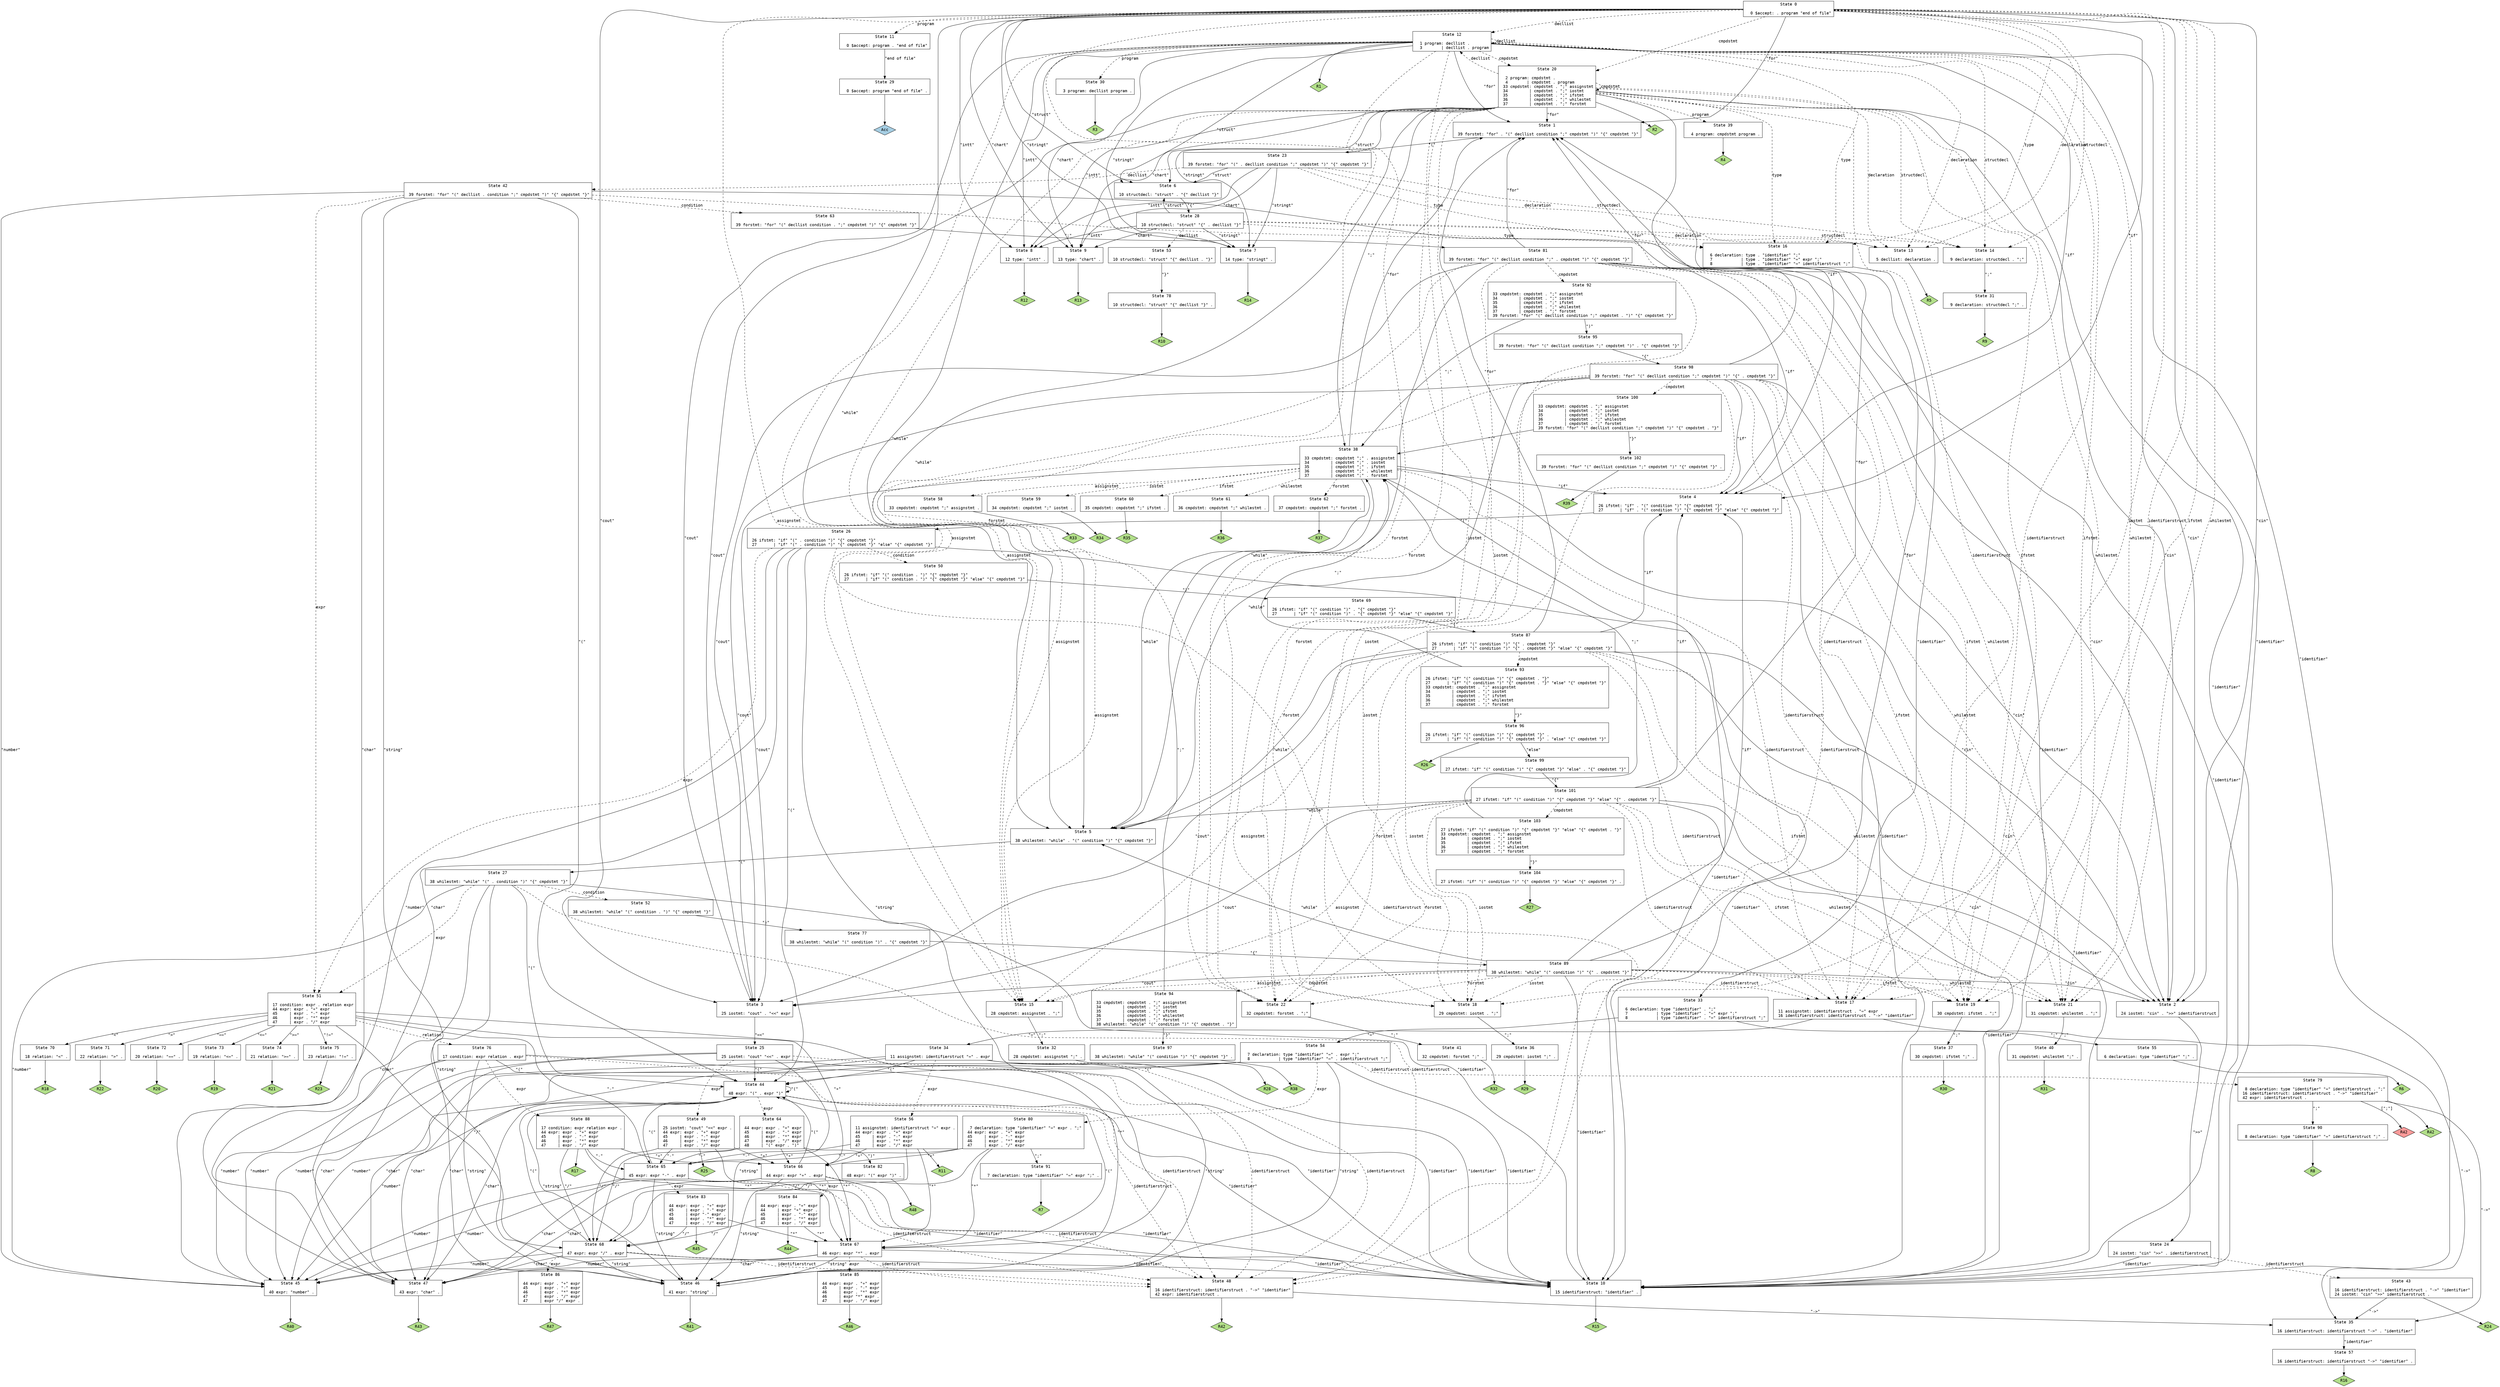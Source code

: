 // Generated by GNU Bison 3.5.
// Report bugs to <bug-bison@gnu.org>.
// Home page: <http://www.gnu.org/software/bison/>.

digraph "parser.yy"
{
  node [fontname = courier, shape = box, colorscheme = paired6]
  edge [fontname = courier]

  0 [label="State 0\n\l  0 $accept: . program \"end of file\"\l"]
  0 -> 1 [style=solid label="\"for\""]
  0 -> 2 [style=solid label="\"cin\""]
  0 -> 3 [style=solid label="\"cout\""]
  0 -> 4 [style=solid label="\"if\""]
  0 -> 5 [style=solid label="\"while\""]
  0 -> 6 [style=solid label="\"struct\""]
  0 -> 7 [style=solid label="\"stringt\""]
  0 -> 8 [style=solid label="\"intt\""]
  0 -> 9 [style=solid label="\"chart\""]
  0 -> 10 [style=solid label="\"identifier\""]
  0 -> 11 [style=dashed label="program"]
  0 -> 12 [style=dashed label="decllist"]
  0 -> 13 [style=dashed label="declaration"]
  0 -> 14 [style=dashed label="structdecl"]
  0 -> 15 [style=dashed label="assignstmt"]
  0 -> 16 [style=dashed label="type"]
  0 -> 17 [style=dashed label="identifierstruct"]
  0 -> 18 [style=dashed label="iostmt"]
  0 -> 19 [style=dashed label="ifstmt"]
  0 -> 20 [style=dashed label="cmpdstmt"]
  0 -> 21 [style=dashed label="whilestmt"]
  0 -> 22 [style=dashed label="forstmt"]
  1 [label="State 1\n\l 39 forstmt: \"for\" . \"(\" decllist condition \";\" cmpdstmt \")\" \"{\" cmpdstmt \"}\"\l"]
  1 -> 23 [style=solid label="\"(\""]
  2 [label="State 2\n\l 24 iostmt: \"cin\" . \">>\" identifierstruct\l"]
  2 -> 24 [style=solid label="\">>\""]
  3 [label="State 3\n\l 25 iostmt: \"cout\" . \"<<\" expr\l"]
  3 -> 25 [style=solid label="\"<<\""]
  4 [label="State 4\n\l 26 ifstmt: \"if\" . \"(\" condition \")\" \"{\" cmpdstmt \"}\"\l 27       | \"if\" . \"(\" condition \")\" \"{\" cmpdstmt \"}\" \"else\" \"{\" cmpdstmt \"}\"\l"]
  4 -> 26 [style=solid label="\"(\""]
  5 [label="State 5\n\l 38 whilestmt: \"while\" . \"(\" condition \")\" \"{\" cmpdstmt \"}\"\l"]
  5 -> 27 [style=solid label="\"(\""]
  6 [label="State 6\n\l 10 structdecl: \"struct\" . \"{\" decllist \"}\"\l"]
  6 -> 28 [style=solid label="\"{\""]
  7 [label="State 7\n\l 14 type: \"stringt\" .\l"]
  7 -> "7R14" [style=solid]
 "7R14" [label="R14", fillcolor=3, shape=diamond, style=filled]
  8 [label="State 8\n\l 12 type: \"intt\" .\l"]
  8 -> "8R12" [style=solid]
 "8R12" [label="R12", fillcolor=3, shape=diamond, style=filled]
  9 [label="State 9\n\l 13 type: \"chart\" .\l"]
  9 -> "9R13" [style=solid]
 "9R13" [label="R13", fillcolor=3, shape=diamond, style=filled]
  10 [label="State 10\n\l 15 identifierstruct: \"identifier\" .\l"]
  10 -> "10R15" [style=solid]
 "10R15" [label="R15", fillcolor=3, shape=diamond, style=filled]
  11 [label="State 11\n\l  0 $accept: program . \"end of file\"\l"]
  11 -> 29 [style=solid label="\"end of file\""]
  12 [label="State 12\n\l  1 program: decllist .\l  3        | decllist . program\l"]
  12 -> 1 [style=solid label="\"for\""]
  12 -> 2 [style=solid label="\"cin\""]
  12 -> 3 [style=solid label="\"cout\""]
  12 -> 4 [style=solid label="\"if\""]
  12 -> 5 [style=solid label="\"while\""]
  12 -> 6 [style=solid label="\"struct\""]
  12 -> 7 [style=solid label="\"stringt\""]
  12 -> 8 [style=solid label="\"intt\""]
  12 -> 9 [style=solid label="\"chart\""]
  12 -> 10 [style=solid label="\"identifier\""]
  12 -> 30 [style=dashed label="program"]
  12 -> 12 [style=dashed label="decllist"]
  12 -> 13 [style=dashed label="declaration"]
  12 -> 14 [style=dashed label="structdecl"]
  12 -> 15 [style=dashed label="assignstmt"]
  12 -> 16 [style=dashed label="type"]
  12 -> 17 [style=dashed label="identifierstruct"]
  12 -> 18 [style=dashed label="iostmt"]
  12 -> 19 [style=dashed label="ifstmt"]
  12 -> 20 [style=dashed label="cmpdstmt"]
  12 -> 21 [style=dashed label="whilestmt"]
  12 -> 22 [style=dashed label="forstmt"]
  12 -> "12R1" [style=solid]
 "12R1" [label="R1", fillcolor=3, shape=diamond, style=filled]
  13 [label="State 13\n\l  5 decllist: declaration .\l"]
  13 -> "13R5" [style=solid]
 "13R5" [label="R5", fillcolor=3, shape=diamond, style=filled]
  14 [label="State 14\n\l  9 declaration: structdecl . \";\"\l"]
  14 -> 31 [style=solid label="\";\""]
  15 [label="State 15\n\l 28 cmpdstmt: assignstmt . \";\"\l"]
  15 -> 32 [style=solid label="\";\""]
  16 [label="State 16\n\l  6 declaration: type . \"identifier\" \";\"\l  7            | type . \"identifier\" \"=\" expr \";\"\l  8            | type . \"identifier\" \"=\" identifierstruct \";\"\l"]
  16 -> 33 [style=solid label="\"identifier\""]
  17 [label="State 17\n\l 11 assignstmt: identifierstruct . \"=\" expr\l 16 identifierstruct: identifierstruct . \"->\" \"identifier\"\l"]
  17 -> 34 [style=solid label="\"=\""]
  17 -> 35 [style=solid label="\"->\""]
  18 [label="State 18\n\l 29 cmpdstmt: iostmt . \";\"\l"]
  18 -> 36 [style=solid label="\";\""]
  19 [label="State 19\n\l 30 cmpdstmt: ifstmt . \";\"\l"]
  19 -> 37 [style=solid label="\";\""]
  20 [label="State 20\n\l  2 program: cmpdstmt .\l  4        | cmpdstmt . program\l 33 cmpdstmt: cmpdstmt . \";\" assignstmt\l 34         | cmpdstmt . \";\" iostmt\l 35         | cmpdstmt . \";\" ifstmt\l 36         | cmpdstmt . \";\" whilestmt\l 37         | cmpdstmt . \";\" forstmt\l"]
  20 -> 38 [style=solid label="\";\""]
  20 -> 1 [style=solid label="\"for\""]
  20 -> 2 [style=solid label="\"cin\""]
  20 -> 3 [style=solid label="\"cout\""]
  20 -> 4 [style=solid label="\"if\""]
  20 -> 5 [style=solid label="\"while\""]
  20 -> 6 [style=solid label="\"struct\""]
  20 -> 7 [style=solid label="\"stringt\""]
  20 -> 8 [style=solid label="\"intt\""]
  20 -> 9 [style=solid label="\"chart\""]
  20 -> 10 [style=solid label="\"identifier\""]
  20 -> 39 [style=dashed label="program"]
  20 -> 12 [style=dashed label="decllist"]
  20 -> 13 [style=dashed label="declaration"]
  20 -> 14 [style=dashed label="structdecl"]
  20 -> 15 [style=dashed label="assignstmt"]
  20 -> 16 [style=dashed label="type"]
  20 -> 17 [style=dashed label="identifierstruct"]
  20 -> 18 [style=dashed label="iostmt"]
  20 -> 19 [style=dashed label="ifstmt"]
  20 -> 20 [style=dashed label="cmpdstmt"]
  20 -> 21 [style=dashed label="whilestmt"]
  20 -> 22 [style=dashed label="forstmt"]
  20 -> "20R2" [style=solid]
 "20R2" [label="R2", fillcolor=3, shape=diamond, style=filled]
  21 [label="State 21\n\l 31 cmpdstmt: whilestmt . \";\"\l"]
  21 -> 40 [style=solid label="\";\""]
  22 [label="State 22\n\l 32 cmpdstmt: forstmt . \";\"\l"]
  22 -> 41 [style=solid label="\";\""]
  23 [label="State 23\n\l 39 forstmt: \"for\" \"(\" . decllist condition \";\" cmpdstmt \")\" \"{\" cmpdstmt \"}\"\l"]
  23 -> 6 [style=solid label="\"struct\""]
  23 -> 7 [style=solid label="\"stringt\""]
  23 -> 8 [style=solid label="\"intt\""]
  23 -> 9 [style=solid label="\"chart\""]
  23 -> 42 [style=dashed label="decllist"]
  23 -> 13 [style=dashed label="declaration"]
  23 -> 14 [style=dashed label="structdecl"]
  23 -> 16 [style=dashed label="type"]
  24 [label="State 24\n\l 24 iostmt: \"cin\" \">>\" . identifierstruct\l"]
  24 -> 10 [style=solid label="\"identifier\""]
  24 -> 43 [style=dashed label="identifierstruct"]
  25 [label="State 25\n\l 25 iostmt: \"cout\" \"<<\" . expr\l"]
  25 -> 44 [style=solid label="\"(\""]
  25 -> 10 [style=solid label="\"identifier\""]
  25 -> 45 [style=solid label="\"number\""]
  25 -> 46 [style=solid label="\"string\""]
  25 -> 47 [style=solid label="\"char\""]
  25 -> 48 [style=dashed label="identifierstruct"]
  25 -> 49 [style=dashed label="expr"]
  26 [label="State 26\n\l 26 ifstmt: \"if\" \"(\" . condition \")\" \"{\" cmpdstmt \"}\"\l 27       | \"if\" \"(\" . condition \")\" \"{\" cmpdstmt \"}\" \"else\" \"{\" cmpdstmt \"}\"\l"]
  26 -> 44 [style=solid label="\"(\""]
  26 -> 10 [style=solid label="\"identifier\""]
  26 -> 45 [style=solid label="\"number\""]
  26 -> 46 [style=solid label="\"string\""]
  26 -> 47 [style=solid label="\"char\""]
  26 -> 48 [style=dashed label="identifierstruct"]
  26 -> 50 [style=dashed label="condition"]
  26 -> 51 [style=dashed label="expr"]
  27 [label="State 27\n\l 38 whilestmt: \"while\" \"(\" . condition \")\" \"{\" cmpdstmt \"}\"\l"]
  27 -> 44 [style=solid label="\"(\""]
  27 -> 10 [style=solid label="\"identifier\""]
  27 -> 45 [style=solid label="\"number\""]
  27 -> 46 [style=solid label="\"string\""]
  27 -> 47 [style=solid label="\"char\""]
  27 -> 48 [style=dashed label="identifierstruct"]
  27 -> 52 [style=dashed label="condition"]
  27 -> 51 [style=dashed label="expr"]
  28 [label="State 28\n\l 10 structdecl: \"struct\" \"{\" . decllist \"}\"\l"]
  28 -> 6 [style=solid label="\"struct\""]
  28 -> 7 [style=solid label="\"stringt\""]
  28 -> 8 [style=solid label="\"intt\""]
  28 -> 9 [style=solid label="\"chart\""]
  28 -> 53 [style=dashed label="decllist"]
  28 -> 13 [style=dashed label="declaration"]
  28 -> 14 [style=dashed label="structdecl"]
  28 -> 16 [style=dashed label="type"]
  29 [label="State 29\n\l  0 $accept: program \"end of file\" .\l"]
  29 -> "29R0" [style=solid]
 "29R0" [label="Acc", fillcolor=1, shape=diamond, style=filled]
  30 [label="State 30\n\l  3 program: decllist program .\l"]
  30 -> "30R3" [style=solid]
 "30R3" [label="R3", fillcolor=3, shape=diamond, style=filled]
  31 [label="State 31\n\l  9 declaration: structdecl \";\" .\l"]
  31 -> "31R9" [style=solid]
 "31R9" [label="R9", fillcolor=3, shape=diamond, style=filled]
  32 [label="State 32\n\l 28 cmpdstmt: assignstmt \";\" .\l"]
  32 -> "32R28" [style=solid]
 "32R28" [label="R28", fillcolor=3, shape=diamond, style=filled]
  33 [label="State 33\n\l  6 declaration: type \"identifier\" . \";\"\l  7            | type \"identifier\" . \"=\" expr \";\"\l  8            | type \"identifier\" . \"=\" identifierstruct \";\"\l"]
  33 -> 54 [style=solid label="\"=\""]
  33 -> 55 [style=solid label="\";\""]
  34 [label="State 34\n\l 11 assignstmt: identifierstruct \"=\" . expr\l"]
  34 -> 44 [style=solid label="\"(\""]
  34 -> 10 [style=solid label="\"identifier\""]
  34 -> 45 [style=solid label="\"number\""]
  34 -> 46 [style=solid label="\"string\""]
  34 -> 47 [style=solid label="\"char\""]
  34 -> 48 [style=dashed label="identifierstruct"]
  34 -> 56 [style=dashed label="expr"]
  35 [label="State 35\n\l 16 identifierstruct: identifierstruct \"->\" . \"identifier\"\l"]
  35 -> 57 [style=solid label="\"identifier\""]
  36 [label="State 36\n\l 29 cmpdstmt: iostmt \";\" .\l"]
  36 -> "36R29" [style=solid]
 "36R29" [label="R29", fillcolor=3, shape=diamond, style=filled]
  37 [label="State 37\n\l 30 cmpdstmt: ifstmt \";\" .\l"]
  37 -> "37R30" [style=solid]
 "37R30" [label="R30", fillcolor=3, shape=diamond, style=filled]
  38 [label="State 38\n\l 33 cmpdstmt: cmpdstmt \";\" . assignstmt\l 34         | cmpdstmt \";\" . iostmt\l 35         | cmpdstmt \";\" . ifstmt\l 36         | cmpdstmt \";\" . whilestmt\l 37         | cmpdstmt \";\" . forstmt\l"]
  38 -> 1 [style=solid label="\"for\""]
  38 -> 2 [style=solid label="\"cin\""]
  38 -> 3 [style=solid label="\"cout\""]
  38 -> 4 [style=solid label="\"if\""]
  38 -> 5 [style=solid label="\"while\""]
  38 -> 10 [style=solid label="\"identifier\""]
  38 -> 58 [style=dashed label="assignstmt"]
  38 -> 17 [style=dashed label="identifierstruct"]
  38 -> 59 [style=dashed label="iostmt"]
  38 -> 60 [style=dashed label="ifstmt"]
  38 -> 61 [style=dashed label="whilestmt"]
  38 -> 62 [style=dashed label="forstmt"]
  39 [label="State 39\n\l  4 program: cmpdstmt program .\l"]
  39 -> "39R4" [style=solid]
 "39R4" [label="R4", fillcolor=3, shape=diamond, style=filled]
  40 [label="State 40\n\l 31 cmpdstmt: whilestmt \";\" .\l"]
  40 -> "40R31" [style=solid]
 "40R31" [label="R31", fillcolor=3, shape=diamond, style=filled]
  41 [label="State 41\n\l 32 cmpdstmt: forstmt \";\" .\l"]
  41 -> "41R32" [style=solid]
 "41R32" [label="R32", fillcolor=3, shape=diamond, style=filled]
  42 [label="State 42\n\l 39 forstmt: \"for\" \"(\" decllist . condition \";\" cmpdstmt \")\" \"{\" cmpdstmt \"}\"\l"]
  42 -> 44 [style=solid label="\"(\""]
  42 -> 10 [style=solid label="\"identifier\""]
  42 -> 45 [style=solid label="\"number\""]
  42 -> 46 [style=solid label="\"string\""]
  42 -> 47 [style=solid label="\"char\""]
  42 -> 48 [style=dashed label="identifierstruct"]
  42 -> 63 [style=dashed label="condition"]
  42 -> 51 [style=dashed label="expr"]
  43 [label="State 43\n\l 16 identifierstruct: identifierstruct . \"->\" \"identifier\"\l 24 iostmt: \"cin\" \">>\" identifierstruct .\l"]
  43 -> 35 [style=solid label="\"->\""]
  43 -> "43R24" [style=solid]
 "43R24" [label="R24", fillcolor=3, shape=diamond, style=filled]
  44 [label="State 44\n\l 48 expr: \"(\" . expr \")\"\l"]
  44 -> 44 [style=solid label="\"(\""]
  44 -> 10 [style=solid label="\"identifier\""]
  44 -> 45 [style=solid label="\"number\""]
  44 -> 46 [style=solid label="\"string\""]
  44 -> 47 [style=solid label="\"char\""]
  44 -> 48 [style=dashed label="identifierstruct"]
  44 -> 64 [style=dashed label="expr"]
  45 [label="State 45\n\l 40 expr: \"number\" .\l"]
  45 -> "45R40" [style=solid]
 "45R40" [label="R40", fillcolor=3, shape=diamond, style=filled]
  46 [label="State 46\n\l 41 expr: \"string\" .\l"]
  46 -> "46R41" [style=solid]
 "46R41" [label="R41", fillcolor=3, shape=diamond, style=filled]
  47 [label="State 47\n\l 43 expr: \"char\" .\l"]
  47 -> "47R43" [style=solid]
 "47R43" [label="R43", fillcolor=3, shape=diamond, style=filled]
  48 [label="State 48\n\l 16 identifierstruct: identifierstruct . \"->\" \"identifier\"\l 42 expr: identifierstruct .\l"]
  48 -> 35 [style=solid label="\"->\""]
  48 -> "48R42" [style=solid]
 "48R42" [label="R42", fillcolor=3, shape=diamond, style=filled]
  49 [label="State 49\n\l 25 iostmt: \"cout\" \"<<\" expr .\l 44 expr: expr . \"+\" expr\l 45     | expr . \"-\" expr\l 46     | expr . \"*\" expr\l 47     | expr . \"/\" expr\l"]
  49 -> 65 [style=solid label="\"-\""]
  49 -> 66 [style=solid label="\"+\""]
  49 -> 67 [style=solid label="\"*\""]
  49 -> 68 [style=solid label="\"/\""]
  49 -> "49R25" [style=solid]
 "49R25" [label="R25", fillcolor=3, shape=diamond, style=filled]
  50 [label="State 50\n\l 26 ifstmt: \"if\" \"(\" condition . \")\" \"{\" cmpdstmt \"}\"\l 27       | \"if\" \"(\" condition . \")\" \"{\" cmpdstmt \"}\" \"else\" \"{\" cmpdstmt \"}\"\l"]
  50 -> 69 [style=solid label="\")\""]
  51 [label="State 51\n\l 17 condition: expr . relation expr\l 44 expr: expr . \"+\" expr\l 45     | expr . \"-\" expr\l 46     | expr . \"*\" expr\l 47     | expr . \"/\" expr\l"]
  51 -> 65 [style=solid label="\"-\""]
  51 -> 66 [style=solid label="\"+\""]
  51 -> 67 [style=solid label="\"*\""]
  51 -> 68 [style=solid label="\"/\""]
  51 -> 70 [style=solid label="\"<\""]
  51 -> 71 [style=solid label="\">\""]
  51 -> 72 [style=solid label="\"==\""]
  51 -> 73 [style=solid label="\"<=\""]
  51 -> 74 [style=solid label="\">=\""]
  51 -> 75 [style=solid label="\"!=\""]
  51 -> 76 [style=dashed label="relation"]
  52 [label="State 52\n\l 38 whilestmt: \"while\" \"(\" condition . \")\" \"{\" cmpdstmt \"}\"\l"]
  52 -> 77 [style=solid label="\")\""]
  53 [label="State 53\n\l 10 structdecl: \"struct\" \"{\" decllist . \"}\"\l"]
  53 -> 78 [style=solid label="\"}\""]
  54 [label="State 54\n\l  7 declaration: type \"identifier\" \"=\" . expr \";\"\l  8            | type \"identifier\" \"=\" . identifierstruct \";\"\l"]
  54 -> 44 [style=solid label="\"(\""]
  54 -> 10 [style=solid label="\"identifier\""]
  54 -> 45 [style=solid label="\"number\""]
  54 -> 46 [style=solid label="\"string\""]
  54 -> 47 [style=solid label="\"char\""]
  54 -> 79 [style=dashed label="identifierstruct"]
  54 -> 80 [style=dashed label="expr"]
  55 [label="State 55\n\l  6 declaration: type \"identifier\" \";\" .\l"]
  55 -> "55R6" [style=solid]
 "55R6" [label="R6", fillcolor=3, shape=diamond, style=filled]
  56 [label="State 56\n\l 11 assignstmt: identifierstruct \"=\" expr .\l 44 expr: expr . \"+\" expr\l 45     | expr . \"-\" expr\l 46     | expr . \"*\" expr\l 47     | expr . \"/\" expr\l"]
  56 -> 65 [style=solid label="\"-\""]
  56 -> 66 [style=solid label="\"+\""]
  56 -> 67 [style=solid label="\"*\""]
  56 -> 68 [style=solid label="\"/\""]
  56 -> "56R11" [style=solid]
 "56R11" [label="R11", fillcolor=3, shape=diamond, style=filled]
  57 [label="State 57\n\l 16 identifierstruct: identifierstruct \"->\" \"identifier\" .\l"]
  57 -> "57R16" [style=solid]
 "57R16" [label="R16", fillcolor=3, shape=diamond, style=filled]
  58 [label="State 58\n\l 33 cmpdstmt: cmpdstmt \";\" assignstmt .\l"]
  58 -> "58R33" [style=solid]
 "58R33" [label="R33", fillcolor=3, shape=diamond, style=filled]
  59 [label="State 59\n\l 34 cmpdstmt: cmpdstmt \";\" iostmt .\l"]
  59 -> "59R34" [style=solid]
 "59R34" [label="R34", fillcolor=3, shape=diamond, style=filled]
  60 [label="State 60\n\l 35 cmpdstmt: cmpdstmt \";\" ifstmt .\l"]
  60 -> "60R35" [style=solid]
 "60R35" [label="R35", fillcolor=3, shape=diamond, style=filled]
  61 [label="State 61\n\l 36 cmpdstmt: cmpdstmt \";\" whilestmt .\l"]
  61 -> "61R36" [style=solid]
 "61R36" [label="R36", fillcolor=3, shape=diamond, style=filled]
  62 [label="State 62\n\l 37 cmpdstmt: cmpdstmt \";\" forstmt .\l"]
  62 -> "62R37" [style=solid]
 "62R37" [label="R37", fillcolor=3, shape=diamond, style=filled]
  63 [label="State 63\n\l 39 forstmt: \"for\" \"(\" decllist condition . \";\" cmpdstmt \")\" \"{\" cmpdstmt \"}\"\l"]
  63 -> 81 [style=solid label="\";\""]
  64 [label="State 64\n\l 44 expr: expr . \"+\" expr\l 45     | expr . \"-\" expr\l 46     | expr . \"*\" expr\l 47     | expr . \"/\" expr\l 48     | \"(\" expr . \")\"\l"]
  64 -> 65 [style=solid label="\"-\""]
  64 -> 66 [style=solid label="\"+\""]
  64 -> 67 [style=solid label="\"*\""]
  64 -> 68 [style=solid label="\"/\""]
  64 -> 82 [style=solid label="\")\""]
  65 [label="State 65\n\l 45 expr: expr \"-\" . expr\l"]
  65 -> 44 [style=solid label="\"(\""]
  65 -> 10 [style=solid label="\"identifier\""]
  65 -> 45 [style=solid label="\"number\""]
  65 -> 46 [style=solid label="\"string\""]
  65 -> 47 [style=solid label="\"char\""]
  65 -> 48 [style=dashed label="identifierstruct"]
  65 -> 83 [style=dashed label="expr"]
  66 [label="State 66\n\l 44 expr: expr \"+\" . expr\l"]
  66 -> 44 [style=solid label="\"(\""]
  66 -> 10 [style=solid label="\"identifier\""]
  66 -> 45 [style=solid label="\"number\""]
  66 -> 46 [style=solid label="\"string\""]
  66 -> 47 [style=solid label="\"char\""]
  66 -> 48 [style=dashed label="identifierstruct"]
  66 -> 84 [style=dashed label="expr"]
  67 [label="State 67\n\l 46 expr: expr \"*\" . expr\l"]
  67 -> 44 [style=solid label="\"(\""]
  67 -> 10 [style=solid label="\"identifier\""]
  67 -> 45 [style=solid label="\"number\""]
  67 -> 46 [style=solid label="\"string\""]
  67 -> 47 [style=solid label="\"char\""]
  67 -> 48 [style=dashed label="identifierstruct"]
  67 -> 85 [style=dashed label="expr"]
  68 [label="State 68\n\l 47 expr: expr \"/\" . expr\l"]
  68 -> 44 [style=solid label="\"(\""]
  68 -> 10 [style=solid label="\"identifier\""]
  68 -> 45 [style=solid label="\"number\""]
  68 -> 46 [style=solid label="\"string\""]
  68 -> 47 [style=solid label="\"char\""]
  68 -> 48 [style=dashed label="identifierstruct"]
  68 -> 86 [style=dashed label="expr"]
  69 [label="State 69\n\l 26 ifstmt: \"if\" \"(\" condition \")\" . \"{\" cmpdstmt \"}\"\l 27       | \"if\" \"(\" condition \")\" . \"{\" cmpdstmt \"}\" \"else\" \"{\" cmpdstmt \"}\"\l"]
  69 -> 87 [style=solid label="\"{\""]
  70 [label="State 70\n\l 18 relation: \"<\" .\l"]
  70 -> "70R18" [style=solid]
 "70R18" [label="R18", fillcolor=3, shape=diamond, style=filled]
  71 [label="State 71\n\l 22 relation: \">\" .\l"]
  71 -> "71R22" [style=solid]
 "71R22" [label="R22", fillcolor=3, shape=diamond, style=filled]
  72 [label="State 72\n\l 20 relation: \"==\" .\l"]
  72 -> "72R20" [style=solid]
 "72R20" [label="R20", fillcolor=3, shape=diamond, style=filled]
  73 [label="State 73\n\l 19 relation: \"<=\" .\l"]
  73 -> "73R19" [style=solid]
 "73R19" [label="R19", fillcolor=3, shape=diamond, style=filled]
  74 [label="State 74\n\l 21 relation: \">=\" .\l"]
  74 -> "74R21" [style=solid]
 "74R21" [label="R21", fillcolor=3, shape=diamond, style=filled]
  75 [label="State 75\n\l 23 relation: \"!=\" .\l"]
  75 -> "75R23" [style=solid]
 "75R23" [label="R23", fillcolor=3, shape=diamond, style=filled]
  76 [label="State 76\n\l 17 condition: expr relation . expr\l"]
  76 -> 44 [style=solid label="\"(\""]
  76 -> 10 [style=solid label="\"identifier\""]
  76 -> 45 [style=solid label="\"number\""]
  76 -> 46 [style=solid label="\"string\""]
  76 -> 47 [style=solid label="\"char\""]
  76 -> 48 [style=dashed label="identifierstruct"]
  76 -> 88 [style=dashed label="expr"]
  77 [label="State 77\n\l 38 whilestmt: \"while\" \"(\" condition \")\" . \"{\" cmpdstmt \"}\"\l"]
  77 -> 89 [style=solid label="\"{\""]
  78 [label="State 78\n\l 10 structdecl: \"struct\" \"{\" decllist \"}\" .\l"]
  78 -> "78R10" [style=solid]
 "78R10" [label="R10", fillcolor=3, shape=diamond, style=filled]
  79 [label="State 79\n\l  8 declaration: type \"identifier\" \"=\" identifierstruct . \";\"\l 16 identifierstruct: identifierstruct . \"->\" \"identifier\"\l 42 expr: identifierstruct .\l"]
  79 -> 35 [style=solid label="\"->\""]
  79 -> 90 [style=solid label="\";\""]
  79 -> "79R42d" [label="[\";\"]", style=solid]
 "79R42d" [label="R42", fillcolor=5, shape=diamond, style=filled]
  79 -> "79R42" [style=solid]
 "79R42" [label="R42", fillcolor=3, shape=diamond, style=filled]
  80 [label="State 80\n\l  7 declaration: type \"identifier\" \"=\" expr . \";\"\l 44 expr: expr . \"+\" expr\l 45     | expr . \"-\" expr\l 46     | expr . \"*\" expr\l 47     | expr . \"/\" expr\l"]
  80 -> 65 [style=solid label="\"-\""]
  80 -> 66 [style=solid label="\"+\""]
  80 -> 67 [style=solid label="\"*\""]
  80 -> 68 [style=solid label="\"/\""]
  80 -> 91 [style=solid label="\";\""]
  81 [label="State 81\n\l 39 forstmt: \"for\" \"(\" decllist condition \";\" . cmpdstmt \")\" \"{\" cmpdstmt \"}\"\l"]
  81 -> 1 [style=solid label="\"for\""]
  81 -> 2 [style=solid label="\"cin\""]
  81 -> 3 [style=solid label="\"cout\""]
  81 -> 4 [style=solid label="\"if\""]
  81 -> 5 [style=solid label="\"while\""]
  81 -> 10 [style=solid label="\"identifier\""]
  81 -> 15 [style=dashed label="assignstmt"]
  81 -> 17 [style=dashed label="identifierstruct"]
  81 -> 18 [style=dashed label="iostmt"]
  81 -> 19 [style=dashed label="ifstmt"]
  81 -> 92 [style=dashed label="cmpdstmt"]
  81 -> 21 [style=dashed label="whilestmt"]
  81 -> 22 [style=dashed label="forstmt"]
  82 [label="State 82\n\l 48 expr: \"(\" expr \")\" .\l"]
  82 -> "82R48" [style=solid]
 "82R48" [label="R48", fillcolor=3, shape=diamond, style=filled]
  83 [label="State 83\n\l 44 expr: expr . \"+\" expr\l 45     | expr . \"-\" expr\l 45     | expr \"-\" expr .\l 46     | expr . \"*\" expr\l 47     | expr . \"/\" expr\l"]
  83 -> 67 [style=solid label="\"*\""]
  83 -> 68 [style=solid label="\"/\""]
  83 -> "83R45" [style=solid]
 "83R45" [label="R45", fillcolor=3, shape=diamond, style=filled]
  84 [label="State 84\n\l 44 expr: expr . \"+\" expr\l 44     | expr \"+\" expr .\l 45     | expr . \"-\" expr\l 46     | expr . \"*\" expr\l 47     | expr . \"/\" expr\l"]
  84 -> 67 [style=solid label="\"*\""]
  84 -> 68 [style=solid label="\"/\""]
  84 -> "84R44" [style=solid]
 "84R44" [label="R44", fillcolor=3, shape=diamond, style=filled]
  85 [label="State 85\n\l 44 expr: expr . \"+\" expr\l 45     | expr . \"-\" expr\l 46     | expr . \"*\" expr\l 46     | expr \"*\" expr .\l 47     | expr . \"/\" expr\l"]
  85 -> "85R46" [style=solid]
 "85R46" [label="R46", fillcolor=3, shape=diamond, style=filled]
  86 [label="State 86\n\l 44 expr: expr . \"+\" expr\l 45     | expr . \"-\" expr\l 46     | expr . \"*\" expr\l 47     | expr . \"/\" expr\l 47     | expr \"/\" expr .\l"]
  86 -> "86R47" [style=solid]
 "86R47" [label="R47", fillcolor=3, shape=diamond, style=filled]
  87 [label="State 87\n\l 26 ifstmt: \"if\" \"(\" condition \")\" \"{\" . cmpdstmt \"}\"\l 27       | \"if\" \"(\" condition \")\" \"{\" . cmpdstmt \"}\" \"else\" \"{\" cmpdstmt \"}\"\l"]
  87 -> 1 [style=solid label="\"for\""]
  87 -> 2 [style=solid label="\"cin\""]
  87 -> 3 [style=solid label="\"cout\""]
  87 -> 4 [style=solid label="\"if\""]
  87 -> 5 [style=solid label="\"while\""]
  87 -> 10 [style=solid label="\"identifier\""]
  87 -> 15 [style=dashed label="assignstmt"]
  87 -> 17 [style=dashed label="identifierstruct"]
  87 -> 18 [style=dashed label="iostmt"]
  87 -> 19 [style=dashed label="ifstmt"]
  87 -> 93 [style=dashed label="cmpdstmt"]
  87 -> 21 [style=dashed label="whilestmt"]
  87 -> 22 [style=dashed label="forstmt"]
  88 [label="State 88\n\l 17 condition: expr relation expr .\l 44 expr: expr . \"+\" expr\l 45     | expr . \"-\" expr\l 46     | expr . \"*\" expr\l 47     | expr . \"/\" expr\l"]
  88 -> 65 [style=solid label="\"-\""]
  88 -> 66 [style=solid label="\"+\""]
  88 -> 67 [style=solid label="\"*\""]
  88 -> 68 [style=solid label="\"/\""]
  88 -> "88R17" [style=solid]
 "88R17" [label="R17", fillcolor=3, shape=diamond, style=filled]
  89 [label="State 89\n\l 38 whilestmt: \"while\" \"(\" condition \")\" \"{\" . cmpdstmt \"}\"\l"]
  89 -> 1 [style=solid label="\"for\""]
  89 -> 2 [style=solid label="\"cin\""]
  89 -> 3 [style=solid label="\"cout\""]
  89 -> 4 [style=solid label="\"if\""]
  89 -> 5 [style=solid label="\"while\""]
  89 -> 10 [style=solid label="\"identifier\""]
  89 -> 15 [style=dashed label="assignstmt"]
  89 -> 17 [style=dashed label="identifierstruct"]
  89 -> 18 [style=dashed label="iostmt"]
  89 -> 19 [style=dashed label="ifstmt"]
  89 -> 94 [style=dashed label="cmpdstmt"]
  89 -> 21 [style=dashed label="whilestmt"]
  89 -> 22 [style=dashed label="forstmt"]
  90 [label="State 90\n\l  8 declaration: type \"identifier\" \"=\" identifierstruct \";\" .\l"]
  90 -> "90R8" [style=solid]
 "90R8" [label="R8", fillcolor=3, shape=diamond, style=filled]
  91 [label="State 91\n\l  7 declaration: type \"identifier\" \"=\" expr \";\" .\l"]
  91 -> "91R7" [style=solid]
 "91R7" [label="R7", fillcolor=3, shape=diamond, style=filled]
  92 [label="State 92\n\l 33 cmpdstmt: cmpdstmt . \";\" assignstmt\l 34         | cmpdstmt . \";\" iostmt\l 35         | cmpdstmt . \";\" ifstmt\l 36         | cmpdstmt . \";\" whilestmt\l 37         | cmpdstmt . \";\" forstmt\l 39 forstmt: \"for\" \"(\" decllist condition \";\" cmpdstmt . \")\" \"{\" cmpdstmt \"}\"\l"]
  92 -> 95 [style=solid label="\")\""]
  92 -> 38 [style=solid label="\";\""]
  93 [label="State 93\n\l 26 ifstmt: \"if\" \"(\" condition \")\" \"{\" cmpdstmt . \"}\"\l 27       | \"if\" \"(\" condition \")\" \"{\" cmpdstmt . \"}\" \"else\" \"{\" cmpdstmt \"}\"\l 33 cmpdstmt: cmpdstmt . \";\" assignstmt\l 34         | cmpdstmt . \";\" iostmt\l 35         | cmpdstmt . \";\" ifstmt\l 36         | cmpdstmt . \";\" whilestmt\l 37         | cmpdstmt . \";\" forstmt\l"]
  93 -> 96 [style=solid label="\"}\""]
  93 -> 38 [style=solid label="\";\""]
  94 [label="State 94\n\l 33 cmpdstmt: cmpdstmt . \";\" assignstmt\l 34         | cmpdstmt . \";\" iostmt\l 35         | cmpdstmt . \";\" ifstmt\l 36         | cmpdstmt . \";\" whilestmt\l 37         | cmpdstmt . \";\" forstmt\l 38 whilestmt: \"while\" \"(\" condition \")\" \"{\" cmpdstmt . \"}\"\l"]
  94 -> 97 [style=solid label="\"}\""]
  94 -> 38 [style=solid label="\";\""]
  95 [label="State 95\n\l 39 forstmt: \"for\" \"(\" decllist condition \";\" cmpdstmt \")\" . \"{\" cmpdstmt \"}\"\l"]
  95 -> 98 [style=solid label="\"{\""]
  96 [label="State 96\n\l 26 ifstmt: \"if\" \"(\" condition \")\" \"{\" cmpdstmt \"}\" .\l 27       | \"if\" \"(\" condition \")\" \"{\" cmpdstmt \"}\" . \"else\" \"{\" cmpdstmt \"}\"\l"]
  96 -> 99 [style=solid label="\"else\""]
  96 -> "96R26" [style=solid]
 "96R26" [label="R26", fillcolor=3, shape=diamond, style=filled]
  97 [label="State 97\n\l 38 whilestmt: \"while\" \"(\" condition \")\" \"{\" cmpdstmt \"}\" .\l"]
  97 -> "97R38" [style=solid]
 "97R38" [label="R38", fillcolor=3, shape=diamond, style=filled]
  98 [label="State 98\n\l 39 forstmt: \"for\" \"(\" decllist condition \";\" cmpdstmt \")\" \"{\" . cmpdstmt \"}\"\l"]
  98 -> 1 [style=solid label="\"for\""]
  98 -> 2 [style=solid label="\"cin\""]
  98 -> 3 [style=solid label="\"cout\""]
  98 -> 4 [style=solid label="\"if\""]
  98 -> 5 [style=solid label="\"while\""]
  98 -> 10 [style=solid label="\"identifier\""]
  98 -> 15 [style=dashed label="assignstmt"]
  98 -> 17 [style=dashed label="identifierstruct"]
  98 -> 18 [style=dashed label="iostmt"]
  98 -> 19 [style=dashed label="ifstmt"]
  98 -> 100 [style=dashed label="cmpdstmt"]
  98 -> 21 [style=dashed label="whilestmt"]
  98 -> 22 [style=dashed label="forstmt"]
  99 [label="State 99\n\l 27 ifstmt: \"if\" \"(\" condition \")\" \"{\" cmpdstmt \"}\" \"else\" . \"{\" cmpdstmt \"}\"\l"]
  99 -> 101 [style=solid label="\"{\""]
  100 [label="State 100\n\l 33 cmpdstmt: cmpdstmt . \";\" assignstmt\l 34         | cmpdstmt . \";\" iostmt\l 35         | cmpdstmt . \";\" ifstmt\l 36         | cmpdstmt . \";\" whilestmt\l 37         | cmpdstmt . \";\" forstmt\l 39 forstmt: \"for\" \"(\" decllist condition \";\" cmpdstmt \")\" \"{\" cmpdstmt . \"}\"\l"]
  100 -> 102 [style=solid label="\"}\""]
  100 -> 38 [style=solid label="\";\""]
  101 [label="State 101\n\l 27 ifstmt: \"if\" \"(\" condition \")\" \"{\" cmpdstmt \"}\" \"else\" \"{\" . cmpdstmt \"}\"\l"]
  101 -> 1 [style=solid label="\"for\""]
  101 -> 2 [style=solid label="\"cin\""]
  101 -> 3 [style=solid label="\"cout\""]
  101 -> 4 [style=solid label="\"if\""]
  101 -> 5 [style=solid label="\"while\""]
  101 -> 10 [style=solid label="\"identifier\""]
  101 -> 15 [style=dashed label="assignstmt"]
  101 -> 17 [style=dashed label="identifierstruct"]
  101 -> 18 [style=dashed label="iostmt"]
  101 -> 19 [style=dashed label="ifstmt"]
  101 -> 103 [style=dashed label="cmpdstmt"]
  101 -> 21 [style=dashed label="whilestmt"]
  101 -> 22 [style=dashed label="forstmt"]
  102 [label="State 102\n\l 39 forstmt: \"for\" \"(\" decllist condition \";\" cmpdstmt \")\" \"{\" cmpdstmt \"}\" .\l"]
  102 -> "102R39" [style=solid]
 "102R39" [label="R39", fillcolor=3, shape=diamond, style=filled]
  103 [label="State 103\n\l 27 ifstmt: \"if\" \"(\" condition \")\" \"{\" cmpdstmt \"}\" \"else\" \"{\" cmpdstmt . \"}\"\l 33 cmpdstmt: cmpdstmt . \";\" assignstmt\l 34         | cmpdstmt . \";\" iostmt\l 35         | cmpdstmt . \";\" ifstmt\l 36         | cmpdstmt . \";\" whilestmt\l 37         | cmpdstmt . \";\" forstmt\l"]
  103 -> 104 [style=solid label="\"}\""]
  103 -> 38 [style=solid label="\";\""]
  104 [label="State 104\n\l 27 ifstmt: \"if\" \"(\" condition \")\" \"{\" cmpdstmt \"}\" \"else\" \"{\" cmpdstmt \"}\" .\l"]
  104 -> "104R27" [style=solid]
 "104R27" [label="R27", fillcolor=3, shape=diamond, style=filled]
}
